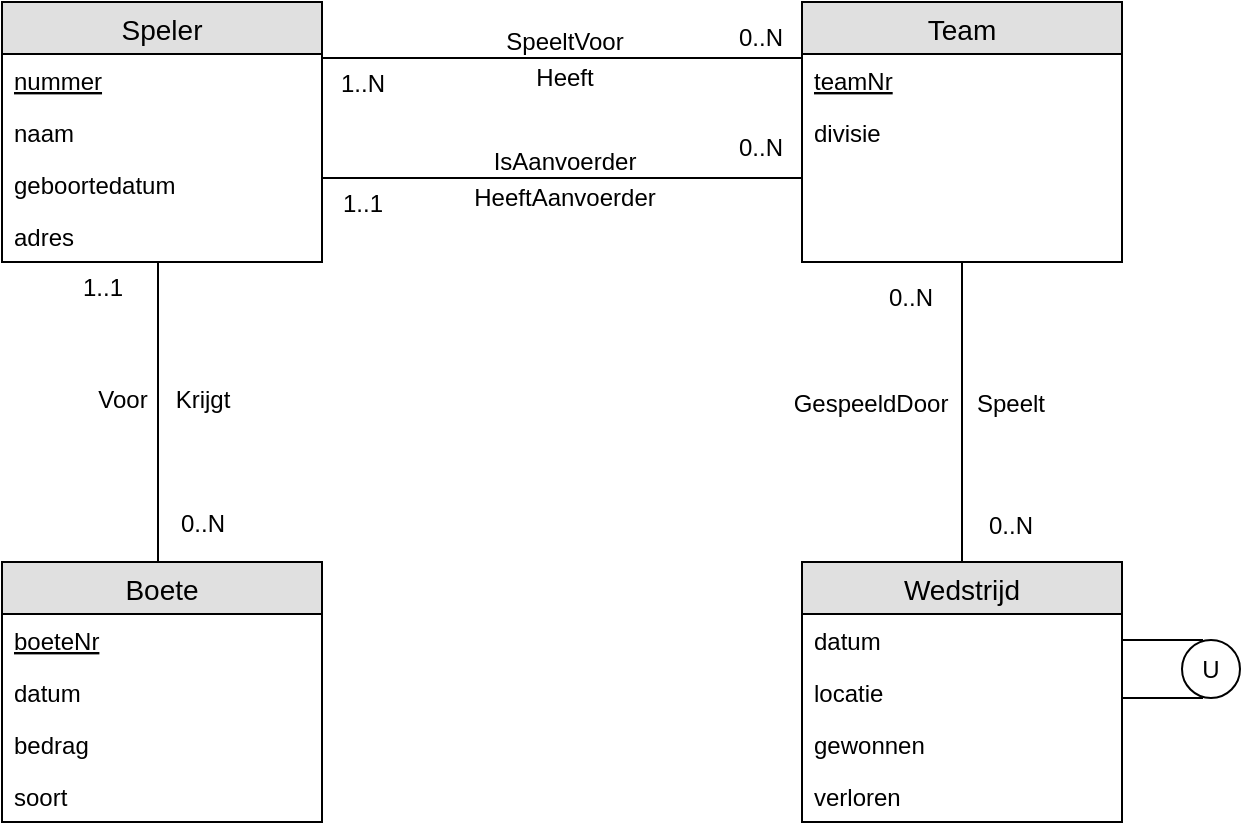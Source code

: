 <mxfile version="11.3.0" type="device" pages="1"><diagram id="qy5-HXtUIFuq6KEqq2z5" name="Page-1"><mxGraphModel dx="227" dy="167" grid="1" gridSize="10" guides="1" tooltips="1" connect="1" arrows="1" fold="1" page="1" pageScale="1" pageWidth="850" pageHeight="1100" math="0" shadow="0"><root><mxCell id="0"/><mxCell id="1" parent="0"/><mxCell id="PRE9iBtKctnlYsDOnqa2-42" value="Wedstrijd" style="swimlane;fontStyle=0;childLayout=stackLayout;horizontal=1;startSize=26;fillColor=#e0e0e0;horizontalStack=0;resizeParent=1;resizeParentMax=0;resizeLast=0;collapsible=1;marginBottom=0;swimlaneFillColor=#ffffff;align=center;fontSize=14;html=0;" parent="1" vertex="1"><mxGeometry x="520" y="402" width="160" height="130" as="geometry"><mxRectangle x="390" y="147" width="70" height="26" as="alternateBounds"/></mxGeometry></mxCell><mxCell id="PRE9iBtKctnlYsDOnqa2-49" value="datum" style="text;strokeColor=none;fillColor=none;spacingLeft=4;spacingRight=4;overflow=hidden;rotatable=0;points=[[0,0.5],[1,0.5]];portConstraint=eastwest;fontSize=12;fontStyle=0;rounded=0;verticalAlign=top;" parent="PRE9iBtKctnlYsDOnqa2-42" vertex="1"><mxGeometry y="26" width="160" height="26" as="geometry"/></mxCell><mxCell id="NzCg9h0oM0mjElVxvEdH-3" value="locatie" style="text;strokeColor=none;fillColor=none;spacingLeft=4;spacingRight=4;overflow=hidden;rotatable=0;points=[[0,0.5],[1,0.5]];portConstraint=eastwest;fontSize=12;" parent="PRE9iBtKctnlYsDOnqa2-42" vertex="1"><mxGeometry y="52" width="160" height="26" as="geometry"/></mxCell><mxCell id="PRE9iBtKctnlYsDOnqa2-44" value="gewonnen" style="text;strokeColor=none;fillColor=none;spacingLeft=4;spacingRight=4;overflow=hidden;rotatable=0;points=[[0,0.5],[1,0.5]];portConstraint=eastwest;fontSize=12;" parent="PRE9iBtKctnlYsDOnqa2-42" vertex="1"><mxGeometry y="78" width="160" height="26" as="geometry"/></mxCell><mxCell id="PRE9iBtKctnlYsDOnqa2-315" value="verloren" style="text;strokeColor=none;fillColor=none;spacingLeft=4;spacingRight=4;overflow=hidden;rotatable=0;points=[[0,0.5],[1,0.5]];portConstraint=eastwest;fontSize=12;" parent="PRE9iBtKctnlYsDOnqa2-42" vertex="1"><mxGeometry y="104" width="160" height="26" as="geometry"/></mxCell><mxCell id="NzCg9h0oM0mjElVxvEdH-43" value="" style="endArrow=none;html=1;entryX=1;entryY=0.5;entryDx=0;entryDy=0;exitX=1;exitY=0.5;exitDx=0;exitDy=0;rounded=0;edgeStyle=orthogonalEdgeStyle;" parent="PRE9iBtKctnlYsDOnqa2-42" source="NzCg9h0oM0mjElVxvEdH-3" target="PRE9iBtKctnlYsDOnqa2-49" edge="1"><mxGeometry width="50" height="50" relative="1" as="geometry"><mxPoint x="220" y="78" as="sourcePoint"/><mxPoint x="270" y="28" as="targetPoint"/><Array as="points"><mxPoint x="160" y="68"/><mxPoint x="200" y="68"/><mxPoint x="200" y="39"/></Array></mxGeometry></mxCell><mxCell id="PRE9iBtKctnlYsDOnqa2-46" value="Boete" style="swimlane;fontStyle=0;childLayout=stackLayout;horizontal=1;startSize=26;fillColor=#e0e0e0;horizontalStack=0;resizeParent=1;resizeParentMax=0;resizeLast=0;collapsible=1;marginBottom=0;swimlaneFillColor=#ffffff;align=center;fontSize=14;html=0;" parent="1" vertex="1"><mxGeometry x="120" y="402" width="160" height="130" as="geometry"><mxRectangle x="60" y="147" width="70" height="26" as="alternateBounds"/></mxGeometry></mxCell><mxCell id="PRE9iBtKctnlYsDOnqa2-48" value="boeteNr" style="text;strokeColor=none;fillColor=none;spacingLeft=4;spacingRight=4;overflow=hidden;rotatable=0;points=[[0,0.5],[1,0.5]];portConstraint=eastwest;fontSize=12;fontStyle=4" parent="PRE9iBtKctnlYsDOnqa2-46" vertex="1"><mxGeometry y="26" width="160" height="26" as="geometry"/></mxCell><mxCell id="PRE9iBtKctnlYsDOnqa2-112" value="datum" style="text;strokeColor=none;fillColor=none;spacingLeft=4;spacingRight=4;overflow=hidden;rotatable=0;points=[[0,0.5],[1,0.5]];portConstraint=eastwest;fontSize=12;" parent="PRE9iBtKctnlYsDOnqa2-46" vertex="1"><mxGeometry y="52" width="160" height="26" as="geometry"/></mxCell><mxCell id="PRE9iBtKctnlYsDOnqa2-325" value="bedrag" style="text;strokeColor=none;fillColor=none;spacingLeft=4;spacingRight=4;overflow=hidden;rotatable=0;points=[[0,0.5],[1,0.5]];portConstraint=eastwest;fontSize=12;" parent="PRE9iBtKctnlYsDOnqa2-46" vertex="1"><mxGeometry y="78" width="160" height="26" as="geometry"/></mxCell><mxCell id="NzCg9h0oM0mjElVxvEdH-1" value="soort" style="text;strokeColor=none;fillColor=none;spacingLeft=4;spacingRight=4;overflow=hidden;rotatable=0;points=[[0,0.5],[1,0.5]];portConstraint=eastwest;fontSize=12;" parent="PRE9iBtKctnlYsDOnqa2-46" vertex="1"><mxGeometry y="104" width="160" height="26" as="geometry"/></mxCell><mxCell id="NzCg9h0oM0mjElVxvEdH-4" value="Team" style="swimlane;fontStyle=0;childLayout=stackLayout;horizontal=1;startSize=26;fillColor=#e0e0e0;horizontalStack=0;resizeParent=1;resizeParentMax=0;resizeLast=0;collapsible=1;marginBottom=0;swimlaneFillColor=#ffffff;align=center;fontSize=14;html=0;" parent="1" vertex="1"><mxGeometry x="520" y="122" width="160" height="130" as="geometry"><mxRectangle x="60" y="147" width="70" height="26" as="alternateBounds"/></mxGeometry></mxCell><mxCell id="NzCg9h0oM0mjElVxvEdH-5" value="teamNr" style="text;strokeColor=none;fillColor=none;spacingLeft=4;spacingRight=4;overflow=hidden;rotatable=0;points=[[0,0.5],[1,0.5]];portConstraint=eastwest;fontSize=12;fontStyle=4" parent="NzCg9h0oM0mjElVxvEdH-4" vertex="1"><mxGeometry y="26" width="160" height="26" as="geometry"/></mxCell><mxCell id="NzCg9h0oM0mjElVxvEdH-6" value="divisie" style="text;strokeColor=none;fillColor=none;spacingLeft=4;spacingRight=4;overflow=hidden;rotatable=0;points=[[0,0.5],[1,0.5]];portConstraint=eastwest;fontSize=12;" parent="NzCg9h0oM0mjElVxvEdH-4" vertex="1"><mxGeometry y="52" width="160" height="78" as="geometry"/></mxCell><mxCell id="NzCg9h0oM0mjElVxvEdH-10" value="Speler" style="swimlane;fontStyle=0;childLayout=stackLayout;horizontal=1;startSize=26;fillColor=#e0e0e0;horizontalStack=0;resizeParent=1;resizeParentMax=0;resizeLast=0;collapsible=1;marginBottom=0;swimlaneFillColor=#ffffff;align=center;fontSize=14;html=0;" parent="1" vertex="1"><mxGeometry x="120" y="122" width="160" height="130" as="geometry"><mxRectangle x="60" y="147" width="70" height="26" as="alternateBounds"/></mxGeometry></mxCell><mxCell id="NzCg9h0oM0mjElVxvEdH-11" value="nummer" style="text;strokeColor=none;fillColor=none;spacingLeft=4;spacingRight=4;overflow=hidden;rotatable=0;points=[[0,0.5],[1,0.5]];portConstraint=eastwest;fontSize=12;fontStyle=4" parent="NzCg9h0oM0mjElVxvEdH-10" vertex="1"><mxGeometry y="26" width="160" height="26" as="geometry"/></mxCell><mxCell id="NzCg9h0oM0mjElVxvEdH-12" value="naam" style="text;strokeColor=none;fillColor=none;spacingLeft=4;spacingRight=4;overflow=hidden;rotatable=0;points=[[0,0.5],[1,0.5]];portConstraint=eastwest;fontSize=12;" parent="NzCg9h0oM0mjElVxvEdH-10" vertex="1"><mxGeometry y="52" width="160" height="26" as="geometry"/></mxCell><mxCell id="NzCg9h0oM0mjElVxvEdH-13" value="geboortedatum" style="text;strokeColor=none;fillColor=none;spacingLeft=4;spacingRight=4;overflow=hidden;rotatable=0;points=[[0,0.5],[1,0.5]];portConstraint=eastwest;fontSize=12;" parent="NzCg9h0oM0mjElVxvEdH-10" vertex="1"><mxGeometry y="78" width="160" height="26" as="geometry"/></mxCell><mxCell id="NzCg9h0oM0mjElVxvEdH-26" value="adres" style="text;strokeColor=none;fillColor=none;spacingLeft=4;spacingRight=4;overflow=hidden;rotatable=0;points=[[0,0.5],[1,0.5]];portConstraint=eastwest;fontSize=12;" parent="NzCg9h0oM0mjElVxvEdH-10" vertex="1"><mxGeometry y="104" width="160" height="26" as="geometry"/></mxCell><mxCell id="NzCg9h0oM0mjElVxvEdH-21" value="" style="edgeStyle=orthogonalEdgeStyle;fontSize=12;html=1;endArrow=none;jumpSize=6;strokeWidth=1;endFill=0;rounded=0;jumpStyle=none;" parent="1" source="NzCg9h0oM0mjElVxvEdH-10" target="PRE9iBtKctnlYsDOnqa2-46" edge="1"><mxGeometry width="100" height="100" relative="1" as="geometry"><mxPoint x="480" y="160" as="sourcePoint"/><mxPoint x="480" y="281" as="targetPoint"/><Array as="points"><mxPoint x="198" y="340"/><mxPoint x="198" y="340"/></Array></mxGeometry></mxCell><mxCell id="NzCg9h0oM0mjElVxvEdH-22" value="Krijgt" style="text;html=1;resizable=0;points=[];align=center;verticalAlign=bottom;labelBackgroundColor=#ffffff;" parent="NzCg9h0oM0mjElVxvEdH-21" vertex="1" connectable="0"><mxGeometry x="-0.025" y="-2" relative="1" as="geometry"><mxPoint x="23.5" y="4" as="offset"/></mxGeometry></mxCell><mxCell id="NzCg9h0oM0mjElVxvEdH-23" value="1..1" style="text;html=1;resizable=0;points=[];align=center;verticalAlign=middle;labelBackgroundColor=#ffffff;" parent="NzCg9h0oM0mjElVxvEdH-21" vertex="1" connectable="0"><mxGeometry x="-0.884" y="-1" relative="1" as="geometry"><mxPoint x="-27.5" y="4.5" as="offset"/></mxGeometry></mxCell><mxCell id="NzCg9h0oM0mjElVxvEdH-24" value="0..N" style="text;html=1;resizable=0;points=[];align=center;verticalAlign=middle;labelBackgroundColor=#ffffff;" parent="NzCg9h0oM0mjElVxvEdH-21" vertex="1" connectable="0"><mxGeometry x="0.83" y="1" relative="1" as="geometry"><mxPoint x="20.5" y="-7" as="offset"/></mxGeometry></mxCell><mxCell id="NzCg9h0oM0mjElVxvEdH-25" value="Voor" style="text;html=1;resizable=0;points=[];align=center;verticalAlign=bottom;labelBackgroundColor=#ffffff;" parent="NzCg9h0oM0mjElVxvEdH-21" vertex="1" connectable="0"><mxGeometry x="-0.025" y="-2" relative="1" as="geometry"><mxPoint x="-16.5" y="4" as="offset"/></mxGeometry></mxCell><mxCell id="NzCg9h0oM0mjElVxvEdH-27" value="" style="edgeStyle=orthogonalEdgeStyle;fontSize=12;html=1;endArrow=none;jumpSize=6;strokeWidth=1;endFill=0;rounded=0;jumpStyle=none;" parent="1" source="NzCg9h0oM0mjElVxvEdH-10" target="NzCg9h0oM0mjElVxvEdH-4" edge="1"><mxGeometry width="100" height="100" relative="1" as="geometry"><mxPoint x="290.5" y="246.333" as="sourcePoint"/><mxPoint x="466" y="246.333" as="targetPoint"/><Array as="points"><mxPoint x="410" y="150"/><mxPoint x="410" y="150"/></Array></mxGeometry></mxCell><mxCell id="NzCg9h0oM0mjElVxvEdH-28" value="SpeeltVoor" style="text;html=1;resizable=0;points=[];align=center;verticalAlign=bottom;labelBackgroundColor=#ffffff;" parent="NzCg9h0oM0mjElVxvEdH-27" vertex="1" connectable="0"><mxGeometry x="-0.025" y="-2" relative="1" as="geometry"><mxPoint x="3.5" y="-2" as="offset"/></mxGeometry></mxCell><mxCell id="NzCg9h0oM0mjElVxvEdH-29" value="1..N" style="text;html=1;resizable=0;points=[];align=center;verticalAlign=middle;labelBackgroundColor=#ffffff;" parent="NzCg9h0oM0mjElVxvEdH-27" vertex="1" connectable="0"><mxGeometry x="-0.884" y="-1" relative="1" as="geometry"><mxPoint x="5.5" y="12" as="offset"/></mxGeometry></mxCell><mxCell id="NzCg9h0oM0mjElVxvEdH-30" value="0..N" style="text;html=1;resizable=0;points=[];align=center;verticalAlign=middle;labelBackgroundColor=#ffffff;" parent="NzCg9h0oM0mjElVxvEdH-27" vertex="1" connectable="0"><mxGeometry x="0.83" y="1" relative="1" as="geometry"><mxPoint x="-0.5" y="-9" as="offset"/></mxGeometry></mxCell><mxCell id="NzCg9h0oM0mjElVxvEdH-31" value="Heeft" style="text;html=1;resizable=0;points=[];align=center;verticalAlign=bottom;labelBackgroundColor=#ffffff;" parent="NzCg9h0oM0mjElVxvEdH-27" vertex="1" connectable="0"><mxGeometry x="-0.025" y="-2" relative="1" as="geometry"><mxPoint x="3.5" y="16" as="offset"/></mxGeometry></mxCell><mxCell id="NzCg9h0oM0mjElVxvEdH-32" value="" style="edgeStyle=orthogonalEdgeStyle;fontSize=12;html=1;endArrow=none;jumpSize=6;strokeWidth=1;endFill=0;rounded=0;jumpStyle=none;" parent="1" source="NzCg9h0oM0mjElVxvEdH-10" target="NzCg9h0oM0mjElVxvEdH-4" edge="1"><mxGeometry width="100" height="100" relative="1" as="geometry"><mxPoint x="279.5" y="181.833" as="sourcePoint"/><mxPoint x="471.5" y="181.833" as="targetPoint"/><Array as="points"><mxPoint x="430" y="210"/><mxPoint x="430" y="210"/></Array></mxGeometry></mxCell><mxCell id="NzCg9h0oM0mjElVxvEdH-33" value="IsAanvoerder" style="text;html=1;resizable=0;points=[];align=center;verticalAlign=bottom;labelBackgroundColor=#ffffff;" parent="NzCg9h0oM0mjElVxvEdH-32" vertex="1" connectable="0"><mxGeometry x="-0.025" y="-2" relative="1" as="geometry"><mxPoint x="3.5" y="-2" as="offset"/></mxGeometry></mxCell><mxCell id="NzCg9h0oM0mjElVxvEdH-34" value="1..1" style="text;html=1;resizable=0;points=[];align=center;verticalAlign=middle;labelBackgroundColor=#ffffff;" parent="NzCg9h0oM0mjElVxvEdH-32" vertex="1" connectable="0"><mxGeometry x="-0.884" y="-1" relative="1" as="geometry"><mxPoint x="5.5" y="12" as="offset"/></mxGeometry></mxCell><mxCell id="NzCg9h0oM0mjElVxvEdH-35" value="0..N" style="text;html=1;resizable=0;points=[];align=center;verticalAlign=middle;labelBackgroundColor=#ffffff;" parent="NzCg9h0oM0mjElVxvEdH-32" vertex="1" connectable="0"><mxGeometry x="0.83" y="1" relative="1" as="geometry"><mxPoint x="-0.5" y="-14" as="offset"/></mxGeometry></mxCell><mxCell id="NzCg9h0oM0mjElVxvEdH-36" value="HeeftAanvoerder" style="text;html=1;resizable=0;points=[];align=center;verticalAlign=bottom;labelBackgroundColor=#ffffff;" parent="NzCg9h0oM0mjElVxvEdH-32" vertex="1" connectable="0"><mxGeometry x="-0.025" y="-2" relative="1" as="geometry"><mxPoint x="3.5" y="16" as="offset"/></mxGeometry></mxCell><mxCell id="NzCg9h0oM0mjElVxvEdH-37" value="" style="edgeStyle=orthogonalEdgeStyle;fontSize=12;html=1;endArrow=none;jumpSize=6;strokeWidth=1;endFill=0;rounded=0;jumpStyle=none;" parent="1" source="NzCg9h0oM0mjElVxvEdH-4" target="PRE9iBtKctnlYsDOnqa2-42" edge="1"><mxGeometry width="100" height="100" relative="1" as="geometry"><mxPoint x="409.833" y="279.5" as="sourcePoint"/><mxPoint x="409.833" y="421.5" as="targetPoint"/><Array as="points"><mxPoint x="600" y="300"/><mxPoint x="600" y="300"/></Array></mxGeometry></mxCell><mxCell id="NzCg9h0oM0mjElVxvEdH-38" value="Speelt" style="text;html=1;resizable=0;points=[];align=center;verticalAlign=bottom;labelBackgroundColor=#ffffff;" parent="NzCg9h0oM0mjElVxvEdH-37" vertex="1" connectable="0"><mxGeometry x="-0.025" y="-2" relative="1" as="geometry"><mxPoint x="25.5" y="6.5" as="offset"/></mxGeometry></mxCell><mxCell id="NzCg9h0oM0mjElVxvEdH-39" value="0..N" style="text;html=1;resizable=0;points=[];align=center;verticalAlign=middle;labelBackgroundColor=#ffffff;" parent="NzCg9h0oM0mjElVxvEdH-37" vertex="1" connectable="0"><mxGeometry x="-0.884" y="-1" relative="1" as="geometry"><mxPoint x="-25.5" y="9.5" as="offset"/></mxGeometry></mxCell><mxCell id="NzCg9h0oM0mjElVxvEdH-40" value="0..N" style="text;html=1;resizable=0;points=[];align=center;verticalAlign=middle;labelBackgroundColor=#ffffff;" parent="NzCg9h0oM0mjElVxvEdH-37" vertex="1" connectable="0"><mxGeometry x="0.83" y="1" relative="1" as="geometry"><mxPoint x="22.5" y="-6" as="offset"/></mxGeometry></mxCell><mxCell id="NzCg9h0oM0mjElVxvEdH-41" value="GespeeldDoor" style="text;html=1;resizable=0;points=[];align=center;verticalAlign=bottom;labelBackgroundColor=#ffffff;" parent="NzCg9h0oM0mjElVxvEdH-37" vertex="1" connectable="0"><mxGeometry x="-0.025" y="-2" relative="1" as="geometry"><mxPoint x="-44.5" y="6.5" as="offset"/></mxGeometry></mxCell><mxCell id="NzCg9h0oM0mjElVxvEdH-44" value="U" style="ellipse;whiteSpace=wrap;html=1;aspect=fixed;" parent="1" vertex="1"><mxGeometry x="710" y="441" width="29" height="29" as="geometry"/></mxCell></root></mxGraphModel></diagram></mxfile>